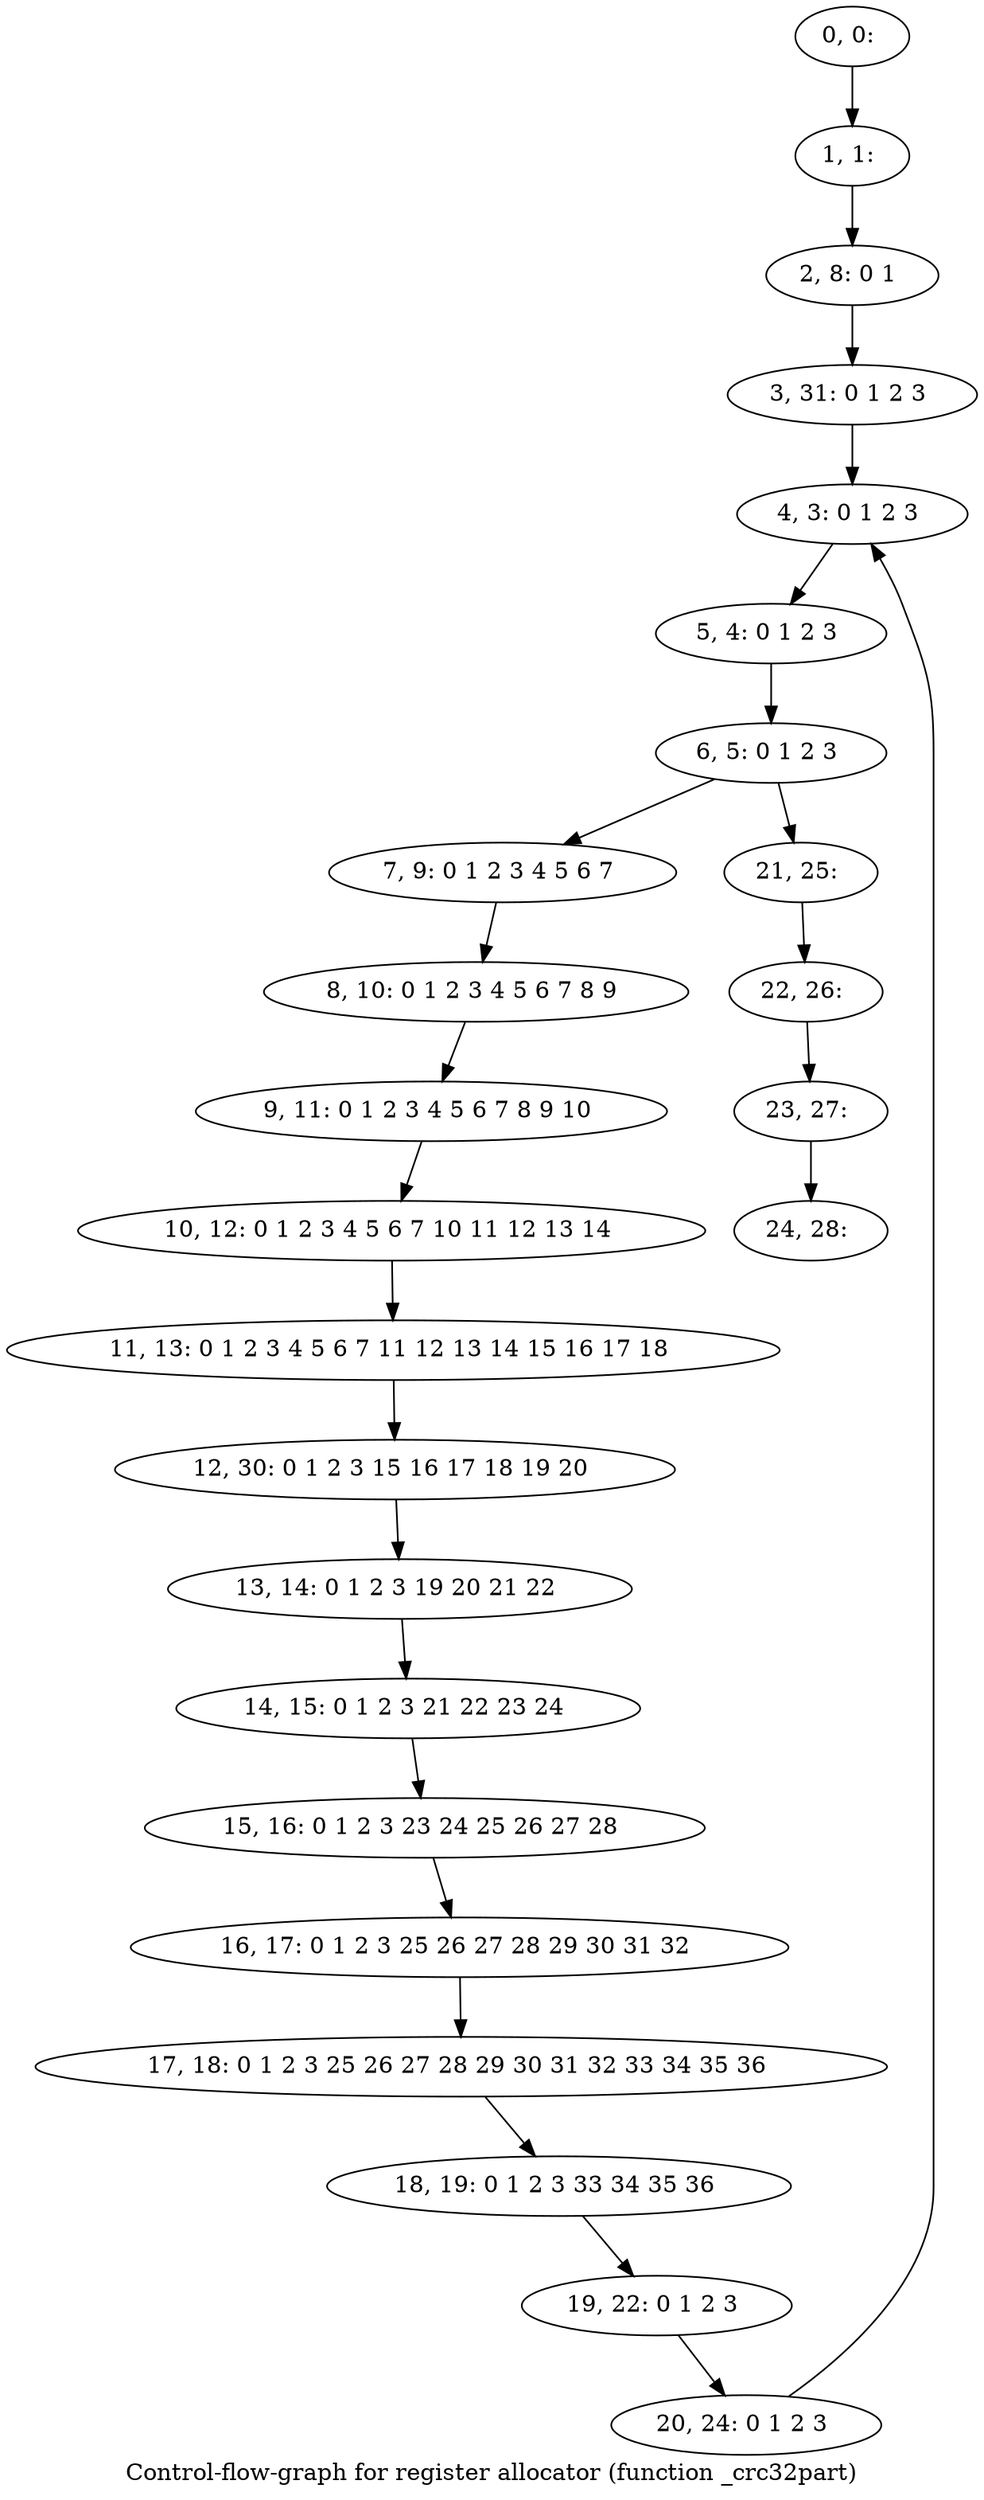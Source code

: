 digraph G {
graph [label="Control-flow-graph for register allocator (function _crc32part)"]
0[label="0, 0: "];
1[label="1, 1: "];
2[label="2, 8: 0 1 "];
3[label="3, 31: 0 1 2 3 "];
4[label="4, 3: 0 1 2 3 "];
5[label="5, 4: 0 1 2 3 "];
6[label="6, 5: 0 1 2 3 "];
7[label="7, 9: 0 1 2 3 4 5 6 7 "];
8[label="8, 10: 0 1 2 3 4 5 6 7 8 9 "];
9[label="9, 11: 0 1 2 3 4 5 6 7 8 9 10 "];
10[label="10, 12: 0 1 2 3 4 5 6 7 10 11 12 13 14 "];
11[label="11, 13: 0 1 2 3 4 5 6 7 11 12 13 14 15 16 17 18 "];
12[label="12, 30: 0 1 2 3 15 16 17 18 19 20 "];
13[label="13, 14: 0 1 2 3 19 20 21 22 "];
14[label="14, 15: 0 1 2 3 21 22 23 24 "];
15[label="15, 16: 0 1 2 3 23 24 25 26 27 28 "];
16[label="16, 17: 0 1 2 3 25 26 27 28 29 30 31 32 "];
17[label="17, 18: 0 1 2 3 25 26 27 28 29 30 31 32 33 34 35 36 "];
18[label="18, 19: 0 1 2 3 33 34 35 36 "];
19[label="19, 22: 0 1 2 3 "];
20[label="20, 24: 0 1 2 3 "];
21[label="21, 25: "];
22[label="22, 26: "];
23[label="23, 27: "];
24[label="24, 28: "];
0->1 ;
1->2 ;
2->3 ;
3->4 ;
4->5 ;
5->6 ;
6->7 ;
6->21 ;
7->8 ;
8->9 ;
9->10 ;
10->11 ;
11->12 ;
12->13 ;
13->14 ;
14->15 ;
15->16 ;
16->17 ;
17->18 ;
18->19 ;
19->20 ;
20->4 ;
21->22 ;
22->23 ;
23->24 ;
}
